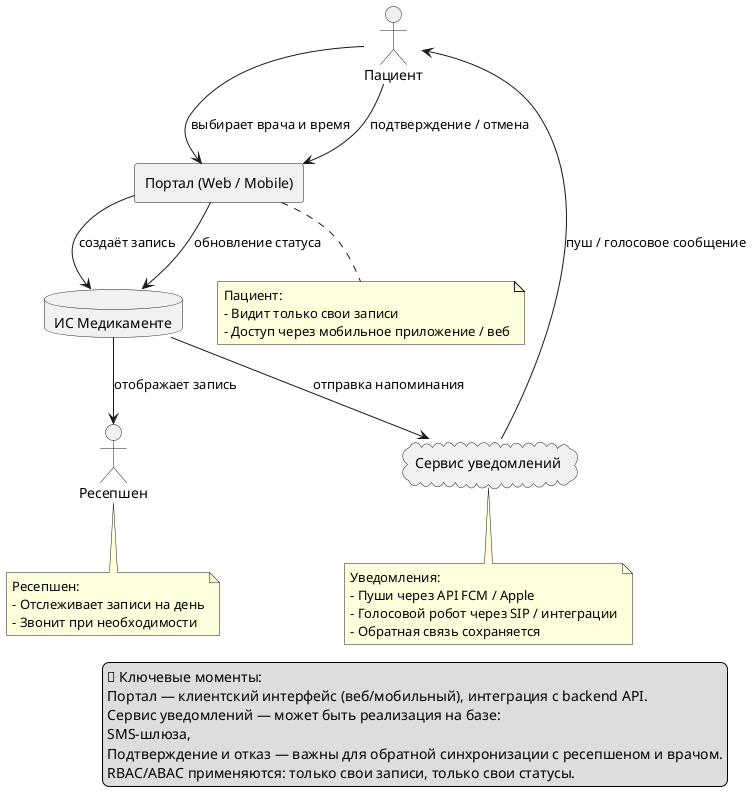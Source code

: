 @startuml

actor "Пациент" as Patient
actor "Ресепшен" as Reception
rectangle "Портал (Web / Mobile)" as Portal
database "ИС Медикаменте" as MIS
cloud "Сервис уведомлений" as Notify

Patient --> Portal : выбирает врача и время
Portal --> MIS : создаёт запись
MIS --> Reception : отображает запись

MIS --> Notify : отправка напоминания
Notify --> Patient : пуш / голосовое сообщение
Patient --> Portal : подтверждение / отмена
Portal --> MIS : обновление статуса

note "Пациент:\n- Видит только свои записи\n- Доступ через мобильное приложение / веб" as N1

note "Ресепшен:\n- Отслеживает записи на день\n- Звонит при необходимости" as N2

note "Уведомления:\n- Пуши через API FCM / Apple\n- Голосовой робот через SIP / интеграции\n- Обратная связь сохраняется" as N3

Portal .. N1
Reception .. N2
Notify .. N3

legend right
📌 Ключевые моменты:
Портал — клиентский интерфейс (веб/мобильный), интеграция с backend API.
Сервис уведомлений — может быть реализация на базе:
SMS-шлюза,
Подтверждение и отказ — важны для обратной синхронизации с ресепшеном и врачом.
RBAC/ABAC применяются: только свои записи, только свои статусы.
endlegend

@enduml
